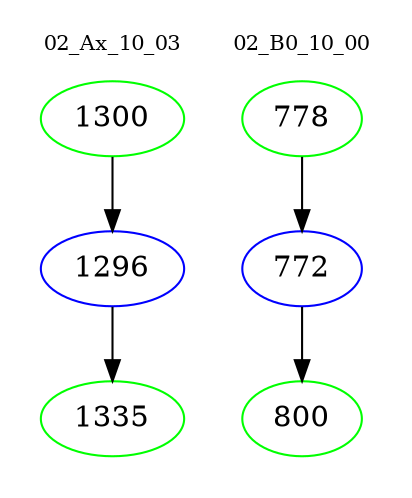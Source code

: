 digraph{
subgraph cluster_0 {
color = white
label = "02_Ax_10_03";
fontsize=10;
T0_1300 [label="1300", color="green"]
T0_1300 -> T0_1296 [color="black"]
T0_1296 [label="1296", color="blue"]
T0_1296 -> T0_1335 [color="black"]
T0_1335 [label="1335", color="green"]
}
subgraph cluster_1 {
color = white
label = "02_B0_10_00";
fontsize=10;
T1_778 [label="778", color="green"]
T1_778 -> T1_772 [color="black"]
T1_772 [label="772", color="blue"]
T1_772 -> T1_800 [color="black"]
T1_800 [label="800", color="green"]
}
}
